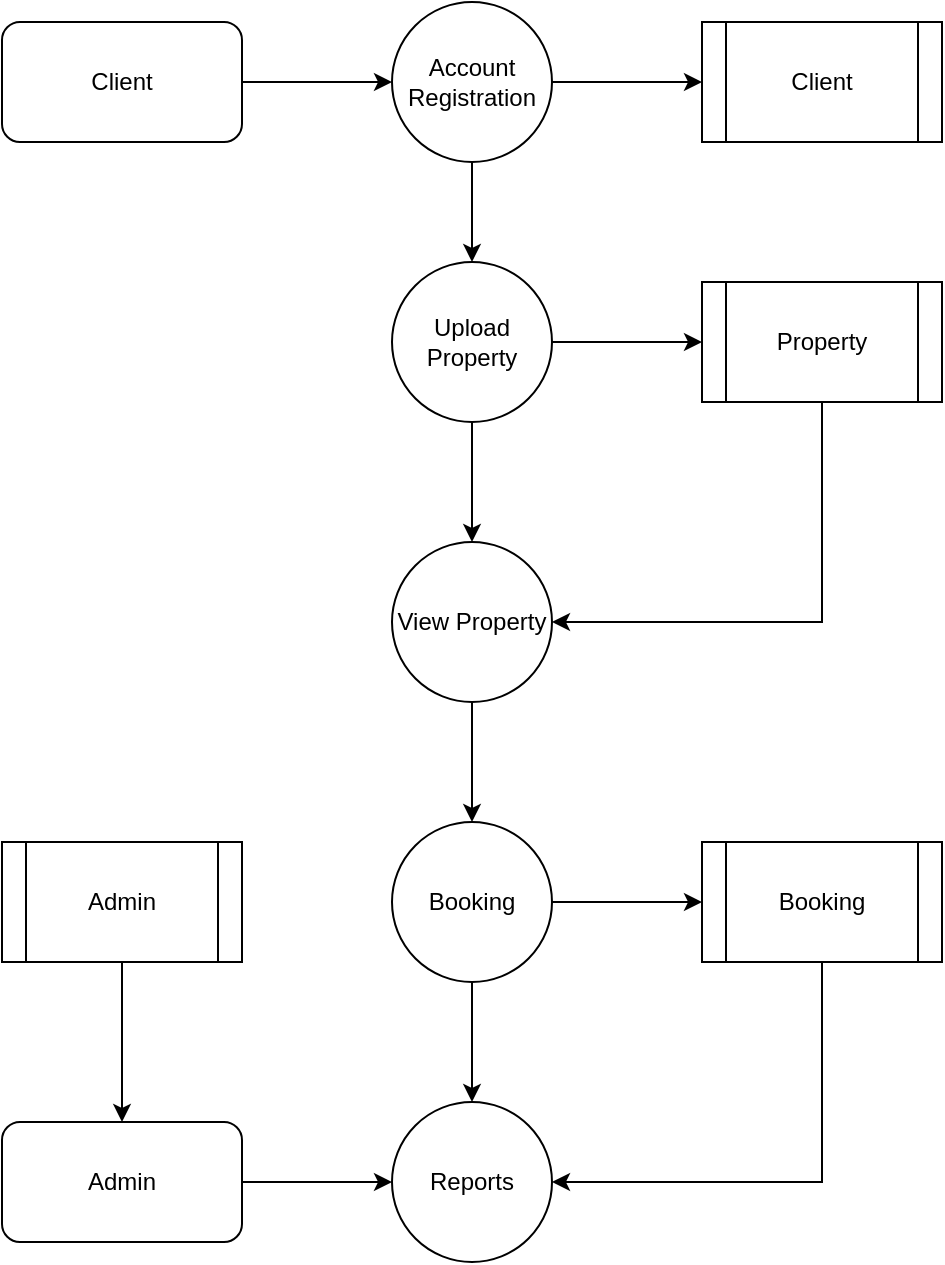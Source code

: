 <mxfile version="20.8.16" type="device"><diagram name="Page-1" id="mRd09LdtHtdWL6J9HerF"><mxGraphModel dx="1354" dy="657" grid="1" gridSize="10" guides="1" tooltips="1" connect="1" arrows="1" fold="1" page="1" pageScale="1" pageWidth="850" pageHeight="1100" math="0" shadow="0"><root><mxCell id="0"/><mxCell id="1" parent="0"/><mxCell id="2A1S9Nb7dHz_2rt2U4Tf-4" value="" style="edgeStyle=orthogonalEdgeStyle;rounded=0;orthogonalLoop=1;jettySize=auto;html=1;" edge="1" parent="1" source="2A1S9Nb7dHz_2rt2U4Tf-1" target="2A1S9Nb7dHz_2rt2U4Tf-2"><mxGeometry relative="1" as="geometry"/></mxCell><mxCell id="2A1S9Nb7dHz_2rt2U4Tf-1" value="Client" style="rounded=1;whiteSpace=wrap;html=1;" vertex="1" parent="1"><mxGeometry x="150" y="200" width="120" height="60" as="geometry"/></mxCell><mxCell id="2A1S9Nb7dHz_2rt2U4Tf-5" value="" style="edgeStyle=orthogonalEdgeStyle;rounded=0;orthogonalLoop=1;jettySize=auto;html=1;" edge="1" parent="1" source="2A1S9Nb7dHz_2rt2U4Tf-2" target="2A1S9Nb7dHz_2rt2U4Tf-3"><mxGeometry relative="1" as="geometry"/></mxCell><mxCell id="2A1S9Nb7dHz_2rt2U4Tf-9" value="" style="edgeStyle=orthogonalEdgeStyle;rounded=0;orthogonalLoop=1;jettySize=auto;html=1;" edge="1" parent="1" source="2A1S9Nb7dHz_2rt2U4Tf-2" target="2A1S9Nb7dHz_2rt2U4Tf-6"><mxGeometry relative="1" as="geometry"/></mxCell><mxCell id="2A1S9Nb7dHz_2rt2U4Tf-2" value="Account Registration" style="ellipse;whiteSpace=wrap;html=1;aspect=fixed;" vertex="1" parent="1"><mxGeometry x="345" y="190" width="80" height="80" as="geometry"/></mxCell><mxCell id="2A1S9Nb7dHz_2rt2U4Tf-3" value="Client" style="shape=process;whiteSpace=wrap;html=1;backgroundOutline=1;" vertex="1" parent="1"><mxGeometry x="500" y="200" width="120" height="60" as="geometry"/></mxCell><mxCell id="2A1S9Nb7dHz_2rt2U4Tf-8" value="" style="edgeStyle=orthogonalEdgeStyle;rounded=0;orthogonalLoop=1;jettySize=auto;html=1;" edge="1" parent="1" source="2A1S9Nb7dHz_2rt2U4Tf-6" target="2A1S9Nb7dHz_2rt2U4Tf-7"><mxGeometry relative="1" as="geometry"/></mxCell><mxCell id="2A1S9Nb7dHz_2rt2U4Tf-11" value="" style="edgeStyle=orthogonalEdgeStyle;rounded=0;orthogonalLoop=1;jettySize=auto;html=1;" edge="1" parent="1" source="2A1S9Nb7dHz_2rt2U4Tf-6" target="2A1S9Nb7dHz_2rt2U4Tf-10"><mxGeometry relative="1" as="geometry"/></mxCell><mxCell id="2A1S9Nb7dHz_2rt2U4Tf-6" value="Upload Property" style="ellipse;whiteSpace=wrap;html=1;aspect=fixed;" vertex="1" parent="1"><mxGeometry x="345" y="320" width="80" height="80" as="geometry"/></mxCell><mxCell id="2A1S9Nb7dHz_2rt2U4Tf-12" style="edgeStyle=orthogonalEdgeStyle;rounded=0;orthogonalLoop=1;jettySize=auto;html=1;exitX=0.5;exitY=1;exitDx=0;exitDy=0;entryX=1;entryY=0.5;entryDx=0;entryDy=0;" edge="1" parent="1" source="2A1S9Nb7dHz_2rt2U4Tf-7" target="2A1S9Nb7dHz_2rt2U4Tf-10"><mxGeometry relative="1" as="geometry"/></mxCell><mxCell id="2A1S9Nb7dHz_2rt2U4Tf-7" value="Property" style="shape=process;whiteSpace=wrap;html=1;backgroundOutline=1;" vertex="1" parent="1"><mxGeometry x="500" y="330" width="120" height="60" as="geometry"/></mxCell><mxCell id="2A1S9Nb7dHz_2rt2U4Tf-14" value="" style="edgeStyle=orthogonalEdgeStyle;rounded=0;orthogonalLoop=1;jettySize=auto;html=1;" edge="1" parent="1" source="2A1S9Nb7dHz_2rt2U4Tf-10" target="2A1S9Nb7dHz_2rt2U4Tf-13"><mxGeometry relative="1" as="geometry"/></mxCell><mxCell id="2A1S9Nb7dHz_2rt2U4Tf-10" value="View Property" style="ellipse;whiteSpace=wrap;html=1;aspect=fixed;" vertex="1" parent="1"><mxGeometry x="345" y="460" width="80" height="80" as="geometry"/></mxCell><mxCell id="2A1S9Nb7dHz_2rt2U4Tf-16" value="" style="edgeStyle=orthogonalEdgeStyle;rounded=0;orthogonalLoop=1;jettySize=auto;html=1;" edge="1" parent="1" source="2A1S9Nb7dHz_2rt2U4Tf-13" target="2A1S9Nb7dHz_2rt2U4Tf-15"><mxGeometry relative="1" as="geometry"/></mxCell><mxCell id="2A1S9Nb7dHz_2rt2U4Tf-20" value="" style="edgeStyle=orthogonalEdgeStyle;rounded=0;orthogonalLoop=1;jettySize=auto;html=1;" edge="1" parent="1" source="2A1S9Nb7dHz_2rt2U4Tf-13" target="2A1S9Nb7dHz_2rt2U4Tf-18"><mxGeometry relative="1" as="geometry"/></mxCell><mxCell id="2A1S9Nb7dHz_2rt2U4Tf-13" value="Booking" style="ellipse;whiteSpace=wrap;html=1;aspect=fixed;" vertex="1" parent="1"><mxGeometry x="345" y="600" width="80" height="80" as="geometry"/></mxCell><mxCell id="2A1S9Nb7dHz_2rt2U4Tf-19" style="edgeStyle=orthogonalEdgeStyle;rounded=0;orthogonalLoop=1;jettySize=auto;html=1;exitX=0.5;exitY=1;exitDx=0;exitDy=0;entryX=1;entryY=0.5;entryDx=0;entryDy=0;" edge="1" parent="1" source="2A1S9Nb7dHz_2rt2U4Tf-15" target="2A1S9Nb7dHz_2rt2U4Tf-18"><mxGeometry relative="1" as="geometry"/></mxCell><mxCell id="2A1S9Nb7dHz_2rt2U4Tf-15" value="Booking" style="shape=process;whiteSpace=wrap;html=1;backgroundOutline=1;" vertex="1" parent="1"><mxGeometry x="500" y="610" width="120" height="60" as="geometry"/></mxCell><mxCell id="2A1S9Nb7dHz_2rt2U4Tf-18" value="Reports" style="ellipse;whiteSpace=wrap;html=1;aspect=fixed;" vertex="1" parent="1"><mxGeometry x="345" y="740" width="80" height="80" as="geometry"/></mxCell><mxCell id="2A1S9Nb7dHz_2rt2U4Tf-23" value="" style="edgeStyle=orthogonalEdgeStyle;rounded=0;orthogonalLoop=1;jettySize=auto;html=1;" edge="1" parent="1" source="2A1S9Nb7dHz_2rt2U4Tf-21" target="2A1S9Nb7dHz_2rt2U4Tf-22"><mxGeometry relative="1" as="geometry"/></mxCell><mxCell id="2A1S9Nb7dHz_2rt2U4Tf-21" value="Admin" style="shape=process;whiteSpace=wrap;html=1;backgroundOutline=1;" vertex="1" parent="1"><mxGeometry x="150" y="610" width="120" height="60" as="geometry"/></mxCell><mxCell id="2A1S9Nb7dHz_2rt2U4Tf-24" value="" style="edgeStyle=orthogonalEdgeStyle;rounded=0;orthogonalLoop=1;jettySize=auto;html=1;" edge="1" parent="1" source="2A1S9Nb7dHz_2rt2U4Tf-22" target="2A1S9Nb7dHz_2rt2U4Tf-18"><mxGeometry relative="1" as="geometry"/></mxCell><mxCell id="2A1S9Nb7dHz_2rt2U4Tf-22" value="Admin" style="rounded=1;whiteSpace=wrap;html=1;" vertex="1" parent="1"><mxGeometry x="150" y="750" width="120" height="60" as="geometry"/></mxCell></root></mxGraphModel></diagram></mxfile>